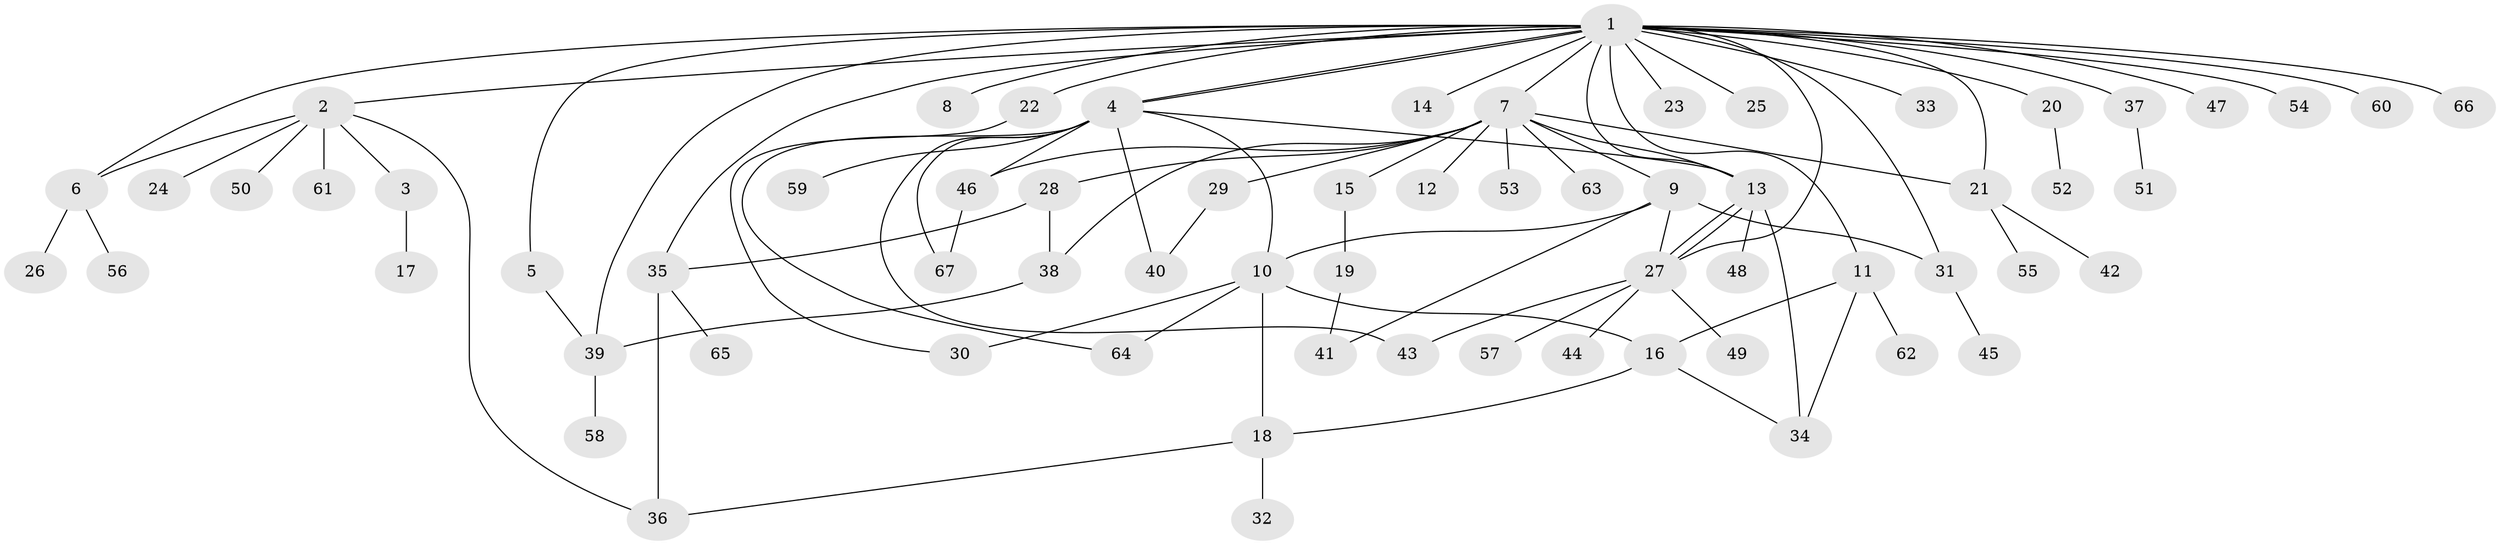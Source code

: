 // coarse degree distribution, {15: 0.05, 7: 0.05, 1: 0.65, 2: 0.2, 3: 0.05}
// Generated by graph-tools (version 1.1) at 2025/18/03/04/25 18:18:13]
// undirected, 67 vertices, 93 edges
graph export_dot {
graph [start="1"]
  node [color=gray90,style=filled];
  1;
  2;
  3;
  4;
  5;
  6;
  7;
  8;
  9;
  10;
  11;
  12;
  13;
  14;
  15;
  16;
  17;
  18;
  19;
  20;
  21;
  22;
  23;
  24;
  25;
  26;
  27;
  28;
  29;
  30;
  31;
  32;
  33;
  34;
  35;
  36;
  37;
  38;
  39;
  40;
  41;
  42;
  43;
  44;
  45;
  46;
  47;
  48;
  49;
  50;
  51;
  52;
  53;
  54;
  55;
  56;
  57;
  58;
  59;
  60;
  61;
  62;
  63;
  64;
  65;
  66;
  67;
  1 -- 2;
  1 -- 4;
  1 -- 4;
  1 -- 5;
  1 -- 6;
  1 -- 7;
  1 -- 8;
  1 -- 11;
  1 -- 13;
  1 -- 14;
  1 -- 20;
  1 -- 21;
  1 -- 22;
  1 -- 23;
  1 -- 25;
  1 -- 27;
  1 -- 31;
  1 -- 33;
  1 -- 35;
  1 -- 37;
  1 -- 39;
  1 -- 47;
  1 -- 54;
  1 -- 60;
  1 -- 66;
  2 -- 3;
  2 -- 6;
  2 -- 24;
  2 -- 36;
  2 -- 50;
  2 -- 61;
  3 -- 17;
  4 -- 10;
  4 -- 13;
  4 -- 40;
  4 -- 43;
  4 -- 46;
  4 -- 59;
  4 -- 64;
  4 -- 67;
  5 -- 39;
  6 -- 26;
  6 -- 56;
  7 -- 9;
  7 -- 12;
  7 -- 13;
  7 -- 15;
  7 -- 21;
  7 -- 28;
  7 -- 29;
  7 -- 38;
  7 -- 46;
  7 -- 53;
  7 -- 63;
  9 -- 10;
  9 -- 27;
  9 -- 31;
  9 -- 41;
  10 -- 16;
  10 -- 18;
  10 -- 30;
  10 -- 64;
  11 -- 16;
  11 -- 34;
  11 -- 62;
  13 -- 27;
  13 -- 27;
  13 -- 34;
  13 -- 48;
  15 -- 19;
  16 -- 18;
  16 -- 34;
  18 -- 32;
  18 -- 36;
  19 -- 41;
  20 -- 52;
  21 -- 42;
  21 -- 55;
  22 -- 30;
  27 -- 43;
  27 -- 44;
  27 -- 49;
  27 -- 57;
  28 -- 35;
  28 -- 38;
  29 -- 40;
  31 -- 45;
  35 -- 36;
  35 -- 65;
  37 -- 51;
  38 -- 39;
  39 -- 58;
  46 -- 67;
}
